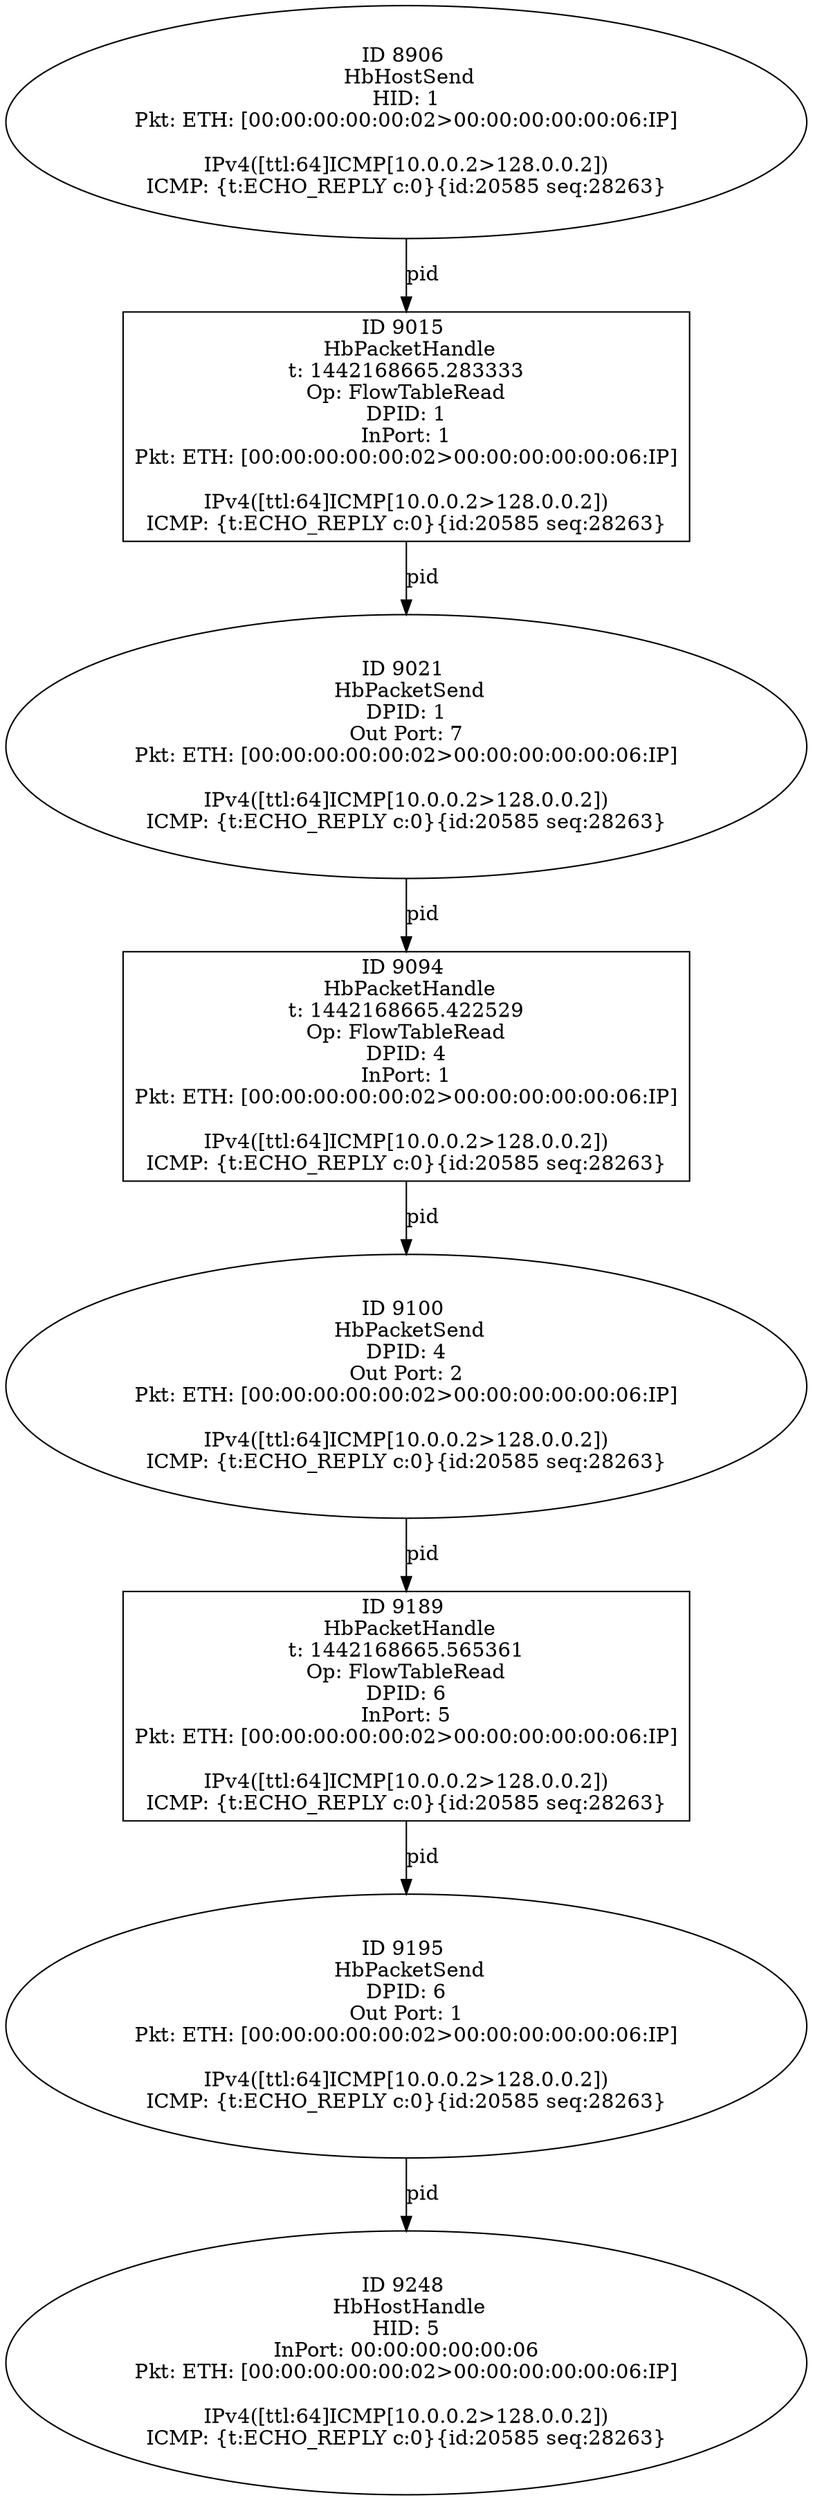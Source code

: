 strict digraph G {
9248 [shape=oval, event=<hb_events.HbHostHandle object at 0x10c243650>, label="ID 9248 
 HbHostHandle
HID: 5
InPort: 00:00:00:00:00:06
Pkt: ETH: [00:00:00:00:00:02>00:00:00:00:00:06:IP]

IPv4([ttl:64]ICMP[10.0.0.2>128.0.0.2])
ICMP: {t:ECHO_REPLY c:0}{id:20585 seq:28263}"];
9189 [shape=box, event=<hb_events.HbPacketHandle object at 0x10c20b510>, label="ID 9189 
 HbPacketHandle
t: 1442168665.565361
Op: FlowTableRead
DPID: 6
InPort: 5
Pkt: ETH: [00:00:00:00:00:02>00:00:00:00:00:06:IP]

IPv4([ttl:64]ICMP[10.0.0.2>128.0.0.2])
ICMP: {t:ECHO_REPLY c:0}{id:20585 seq:28263}"];
9094 [shape=box, event=<hb_events.HbPacketHandle object at 0x10c1bc950>, label="ID 9094 
 HbPacketHandle
t: 1442168665.422529
Op: FlowTableRead
DPID: 4
InPort: 1
Pkt: ETH: [00:00:00:00:00:02>00:00:00:00:00:06:IP]

IPv4([ttl:64]ICMP[10.0.0.2>128.0.0.2])
ICMP: {t:ECHO_REPLY c:0}{id:20585 seq:28263}"];
8906 [shape=oval, event=<hb_events.HbHostSend object at 0x10c11d910>, label="ID 8906 
 HbHostSend
HID: 1
Pkt: ETH: [00:00:00:00:00:02>00:00:00:00:00:06:IP]

IPv4([ttl:64]ICMP[10.0.0.2>128.0.0.2])
ICMP: {t:ECHO_REPLY c:0}{id:20585 seq:28263}"];
9195 [shape=oval, event=<hb_events.HbPacketSend object at 0x10c20b950>, label="ID 9195 
 HbPacketSend
DPID: 6
Out Port: 1
Pkt: ETH: [00:00:00:00:00:02>00:00:00:00:00:06:IP]

IPv4([ttl:64]ICMP[10.0.0.2>128.0.0.2])
ICMP: {t:ECHO_REPLY c:0}{id:20585 seq:28263}"];
9100 [shape=oval, event=<hb_events.HbPacketSend object at 0x10c1bccd0>, label="ID 9100 
 HbPacketSend
DPID: 4
Out Port: 2
Pkt: ETH: [00:00:00:00:00:02>00:00:00:00:00:06:IP]

IPv4([ttl:64]ICMP[10.0.0.2>128.0.0.2])
ICMP: {t:ECHO_REPLY c:0}{id:20585 seq:28263}"];
9015 [shape=box, event=<hb_events.HbPacketHandle object at 0x10c17c910>, label="ID 9015 
 HbPacketHandle
t: 1442168665.283333
Op: FlowTableRead
DPID: 1
InPort: 1
Pkt: ETH: [00:00:00:00:00:02>00:00:00:00:00:06:IP]

IPv4([ttl:64]ICMP[10.0.0.2>128.0.0.2])
ICMP: {t:ECHO_REPLY c:0}{id:20585 seq:28263}"];
9021 [shape=oval, event=<hb_events.HbPacketSend object at 0x10c181790>, label="ID 9021 
 HbPacketSend
DPID: 1
Out Port: 7
Pkt: ETH: [00:00:00:00:00:02>00:00:00:00:00:06:IP]

IPv4([ttl:64]ICMP[10.0.0.2>128.0.0.2])
ICMP: {t:ECHO_REPLY c:0}{id:20585 seq:28263}"];
9189 -> 9195  [rel=pid, label=pid];
9094 -> 9100  [rel=pid, label=pid];
8906 -> 9015  [rel=pid, label=pid];
9195 -> 9248  [rel=pid, label=pid];
9100 -> 9189  [rel=pid, label=pid];
9015 -> 9021  [rel=pid, label=pid];
9021 -> 9094  [rel=pid, label=pid];
}
